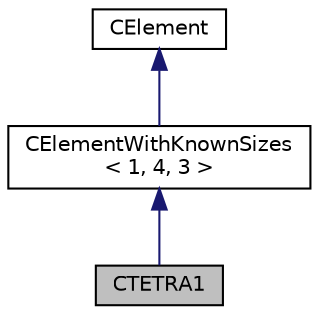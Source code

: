 digraph "CTETRA1"
{
  edge [fontname="Helvetica",fontsize="10",labelfontname="Helvetica",labelfontsize="10"];
  node [fontname="Helvetica",fontsize="10",shape=record];
  Node0 [label="CTETRA1",height=0.2,width=0.4,color="black", fillcolor="grey75", style="filled", fontcolor="black"];
  Node1 -> Node0 [dir="back",color="midnightblue",fontsize="10",style="solid",fontname="Helvetica"];
  Node1 [label="CElementWithKnownSizes\l\< 1, 4, 3 \>",height=0.2,width=0.4,color="black", fillcolor="white", style="filled",URL="$class_c_element_with_known_sizes.html"];
  Node2 -> Node1 [dir="back",color="midnightblue",fontsize="10",style="solid",fontname="Helvetica"];
  Node2 [label="CElement",height=0.2,width=0.4,color="black", fillcolor="white", style="filled",URL="$class_c_element.html",tooltip="Abstract class for defining finite elements. "];
}
